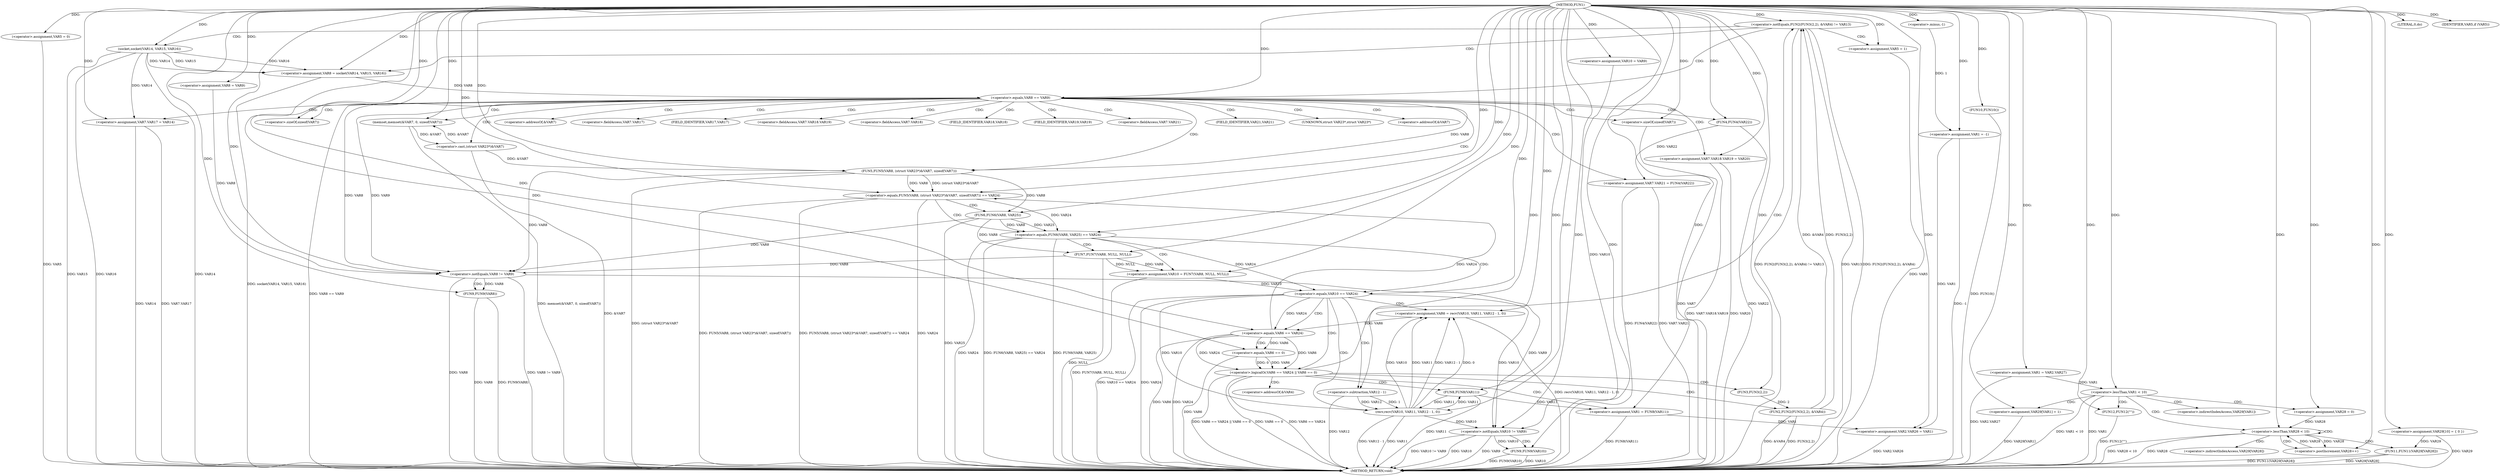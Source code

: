 digraph FUN1 {  
"1000100" [label = "(METHOD,FUN1)" ]
"1000297" [label = "(METHOD_RETURN,void)" ]
"1000104" [label = "(<operator>.assignment,VAR1 = -1)" ]
"1000106" [label = "(<operator>.minus,-1)" ]
"1000111" [label = "(<operator>.assignment,VAR5 = 0)" ]
"1000117" [label = "(<operator>.assignment,VAR8 = VAR9)" ]
"1000121" [label = "(<operator>.assignment,VAR10 = VAR9)" ]
"1000128" [label = "(<operator>.notEquals,FUN2(FUN3(2,2), &VAR4) != VAR13)" ]
"1000129" [label = "(FUN2,FUN2(FUN3(2,2), &VAR4))" ]
"1000130" [label = "(FUN3,FUN3(2,2))" ]
"1000138" [label = "(<operator>.assignment,VAR5 = 1)" ]
"1000141" [label = "(<operator>.assignment,VAR8 = socket(VAR14, VAR15, VAR16))" ]
"1000143" [label = "(socket,socket(VAR14, VAR15, VAR16))" ]
"1000148" [label = "(<operator>.equals,VAR8 == VAR9)" ]
"1000153" [label = "(memset,memset(&VAR7, 0, sizeof(VAR7)))" ]
"1000157" [label = "(<operator>.sizeOf,sizeof(VAR7))" ]
"1000159" [label = "(<operator>.assignment,VAR7.VAR17 = VAR14)" ]
"1000164" [label = "(<operator>.assignment,VAR7.VAR18.VAR19 = VAR20)" ]
"1000171" [label = "(<operator>.assignment,VAR7.VAR21 = FUN4(VAR22))" ]
"1000175" [label = "(FUN4,FUN4(VAR22))" ]
"1000178" [label = "(<operator>.equals,FUN5(VAR8, (struct VAR23*)&VAR7, sizeof(VAR7)) == VAR24)" ]
"1000179" [label = "(FUN5,FUN5(VAR8, (struct VAR23*)&VAR7, sizeof(VAR7)))" ]
"1000181" [label = "(<operator>.cast,(struct VAR23*)&VAR7)" ]
"1000185" [label = "(<operator>.sizeOf,sizeof(VAR7))" ]
"1000191" [label = "(<operator>.equals,FUN6(VAR8, VAR25) == VAR24)" ]
"1000192" [label = "(FUN6,FUN6(VAR8, VAR25))" ]
"1000198" [label = "(<operator>.assignment,VAR10 = FUN7(VAR8, NULL, NULL))" ]
"1000200" [label = "(FUN7,FUN7(VAR8, NULL, NULL))" ]
"1000205" [label = "(<operator>.equals,VAR10 == VAR24)" ]
"1000210" [label = "(<operator>.assignment,VAR6 = recv(VAR10, VAR11, VAR12 - 1, 0))" ]
"1000212" [label = "(recv,recv(VAR10, VAR11, VAR12 - 1, 0))" ]
"1000215" [label = "(<operator>.subtraction,VAR12 - 1)" ]
"1000220" [label = "(<operator>.logicalOr,VAR6 == VAR24 || VAR6 == 0)" ]
"1000221" [label = "(<operator>.equals,VAR6 == VAR24)" ]
"1000224" [label = "(<operator>.equals,VAR6 == 0)" ]
"1000229" [label = "(<operator>.assignment,VAR1 = FUN8(VAR11))" ]
"1000231" [label = "(FUN8,FUN8(VAR11))" ]
"1000233" [label = "(LITERAL,0,do)" ]
"1000235" [label = "(<operator>.notEquals,VAR8 != VAR9)" ]
"1000239" [label = "(FUN9,FUN9(VAR8))" ]
"1000242" [label = "(<operator>.notEquals,VAR10 != VAR9)" ]
"1000246" [label = "(FUN9,FUN9(VAR10))" ]
"1000249" [label = "(IDENTIFIER,VAR5,if (VAR5))" ]
"1000251" [label = "(FUN10,FUN10())" ]
"1000252" [label = "(<operator>.assignment,VAR2.VAR26 = VAR1)" ]
"1000259" [label = "(<operator>.assignment,VAR1 = VAR2.VAR27)" ]
"1000267" [label = "(<operator>.assignment,VAR29[10] = { 0 })" ]
"1000270" [label = "(<operator>.lessThan,VAR1 < 10)" ]
"1000274" [label = "(<operator>.assignment,VAR29[VAR1] = 1)" ]
"1000280" [label = "(<operator>.assignment,VAR28 = 0)" ]
"1000283" [label = "(<operator>.lessThan,VAR28 < 10)" ]
"1000286" [label = "(<operator>.postIncrement,VAR28++)" ]
"1000289" [label = "(FUN11,FUN11(VAR29[VAR28]))" ]
"1000295" [label = "(FUN12,FUN12(\"\"))" ]
"1000133" [label = "(<operator>.addressOf,&VAR4)" ]
"1000154" [label = "(<operator>.addressOf,&VAR7)" ]
"1000160" [label = "(<operator>.fieldAccess,VAR7.VAR17)" ]
"1000162" [label = "(FIELD_IDENTIFIER,VAR17,VAR17)" ]
"1000165" [label = "(<operator>.fieldAccess,VAR7.VAR18.VAR19)" ]
"1000166" [label = "(<operator>.fieldAccess,VAR7.VAR18)" ]
"1000168" [label = "(FIELD_IDENTIFIER,VAR18,VAR18)" ]
"1000169" [label = "(FIELD_IDENTIFIER,VAR19,VAR19)" ]
"1000172" [label = "(<operator>.fieldAccess,VAR7.VAR21)" ]
"1000174" [label = "(FIELD_IDENTIFIER,VAR21,VAR21)" ]
"1000182" [label = "(UNKNOWN,struct VAR23*,struct VAR23*)" ]
"1000183" [label = "(<operator>.addressOf,&VAR7)" ]
"1000275" [label = "(<operator>.indirectIndexAccess,VAR29[VAR1])" ]
"1000290" [label = "(<operator>.indirectIndexAccess,VAR29[VAR28])" ]
  "1000221" -> "1000297"  [ label = "DDG: VAR24"] 
  "1000191" -> "1000297"  [ label = "DDG: VAR24"] 
  "1000179" -> "1000297"  [ label = "DDG: (struct VAR23*)&VAR7"] 
  "1000229" -> "1000297"  [ label = "DDG: FUN8(VAR11)"] 
  "1000210" -> "1000297"  [ label = "DDG: recv(VAR10, VAR11, VAR12 - 1, 0)"] 
  "1000128" -> "1000297"  [ label = "DDG: VAR13"] 
  "1000205" -> "1000297"  [ label = "DDG: VAR10 == VAR24"] 
  "1000178" -> "1000297"  [ label = "DDG: FUN5(VAR8, (struct VAR23*)&VAR7, sizeof(VAR7)) == VAR24"] 
  "1000129" -> "1000297"  [ label = "DDG: FUN3(2,2)"] 
  "1000185" -> "1000297"  [ label = "DDG: VAR7"] 
  "1000171" -> "1000297"  [ label = "DDG: VAR7.VAR21"] 
  "1000178" -> "1000297"  [ label = "DDG: VAR24"] 
  "1000224" -> "1000297"  [ label = "DDG: VAR6"] 
  "1000220" -> "1000297"  [ label = "DDG: VAR6 == VAR24"] 
  "1000251" -> "1000297"  [ label = "DDG: FUN10()"] 
  "1000192" -> "1000297"  [ label = "DDG: VAR25"] 
  "1000283" -> "1000297"  [ label = "DDG: VAR28"] 
  "1000235" -> "1000297"  [ label = "DDG: VAR8"] 
  "1000239" -> "1000297"  [ label = "DDG: FUN9(VAR8)"] 
  "1000274" -> "1000297"  [ label = "DDG: VAR29[VAR1]"] 
  "1000252" -> "1000297"  [ label = "DDG: VAR2.VAR26"] 
  "1000289" -> "1000297"  [ label = "DDG: VAR29[VAR28]"] 
  "1000235" -> "1000297"  [ label = "DDG: VAR8 != VAR9"] 
  "1000198" -> "1000297"  [ label = "DDG: FUN7(VAR8, NULL, NULL)"] 
  "1000215" -> "1000297"  [ label = "DDG: VAR12"] 
  "1000178" -> "1000297"  [ label = "DDG: FUN5(VAR8, (struct VAR23*)&VAR7, sizeof(VAR7))"] 
  "1000239" -> "1000297"  [ label = "DDG: VAR8"] 
  "1000159" -> "1000297"  [ label = "DDG: VAR7.VAR17"] 
  "1000212" -> "1000297"  [ label = "DDG: VAR11"] 
  "1000138" -> "1000297"  [ label = "DDG: VAR5"] 
  "1000267" -> "1000297"  [ label = "DDG: VAR29"] 
  "1000128" -> "1000297"  [ label = "DDG: FUN2(FUN3(2,2), &VAR4)"] 
  "1000143" -> "1000297"  [ label = "DDG: VAR14"] 
  "1000289" -> "1000297"  [ label = "DDG: FUN11(VAR29[VAR28])"] 
  "1000191" -> "1000297"  [ label = "DDG: FUN6(VAR8, VAR25) == VAR24"] 
  "1000200" -> "1000297"  [ label = "DDG: NULL"] 
  "1000221" -> "1000297"  [ label = "DDG: VAR6"] 
  "1000148" -> "1000297"  [ label = "DDG: VAR8 == VAR9"] 
  "1000175" -> "1000297"  [ label = "DDG: VAR22"] 
  "1000205" -> "1000297"  [ label = "DDG: VAR24"] 
  "1000153" -> "1000297"  [ label = "DDG: memset(&VAR7, 0, sizeof(VAR7))"] 
  "1000129" -> "1000297"  [ label = "DDG: &VAR4"] 
  "1000111" -> "1000297"  [ label = "DDG: VAR5"] 
  "1000295" -> "1000297"  [ label = "DDG: FUN12(\"\")"] 
  "1000231" -> "1000297"  [ label = "DDG: VAR11"] 
  "1000141" -> "1000297"  [ label = "DDG: socket(VAR14, VAR15, VAR16)"] 
  "1000242" -> "1000297"  [ label = "DDG: VAR10 != VAR9"] 
  "1000143" -> "1000297"  [ label = "DDG: VAR15"] 
  "1000220" -> "1000297"  [ label = "DDG: VAR6 == VAR24 || VAR6 == 0"] 
  "1000212" -> "1000297"  [ label = "DDG: VAR12 - 1"] 
  "1000242" -> "1000297"  [ label = "DDG: VAR9"] 
  "1000164" -> "1000297"  [ label = "DDG: VAR20"] 
  "1000270" -> "1000297"  [ label = "DDG: VAR1 < 10"] 
  "1000259" -> "1000297"  [ label = "DDG: VAR2.VAR27"] 
  "1000128" -> "1000297"  [ label = "DDG: FUN2(FUN3(2,2), &VAR4) != VAR13"] 
  "1000159" -> "1000297"  [ label = "DDG: VAR14"] 
  "1000246" -> "1000297"  [ label = "DDG: FUN9(VAR10)"] 
  "1000283" -> "1000297"  [ label = "DDG: VAR28 < 10"] 
  "1000143" -> "1000297"  [ label = "DDG: VAR16"] 
  "1000270" -> "1000297"  [ label = "DDG: VAR1"] 
  "1000181" -> "1000297"  [ label = "DDG: &VAR7"] 
  "1000191" -> "1000297"  [ label = "DDG: FUN6(VAR8, VAR25)"] 
  "1000242" -> "1000297"  [ label = "DDG: VAR10"] 
  "1000104" -> "1000297"  [ label = "DDG: -1"] 
  "1000171" -> "1000297"  [ label = "DDG: FUN4(VAR22)"] 
  "1000246" -> "1000297"  [ label = "DDG: VAR10"] 
  "1000220" -> "1000297"  [ label = "DDG: VAR6 == 0"] 
  "1000164" -> "1000297"  [ label = "DDG: VAR7.VAR18.VAR19"] 
  "1000106" -> "1000104"  [ label = "DDG: 1"] 
  "1000100" -> "1000104"  [ label = "DDG: "] 
  "1000100" -> "1000106"  [ label = "DDG: "] 
  "1000100" -> "1000111"  [ label = "DDG: "] 
  "1000100" -> "1000117"  [ label = "DDG: "] 
  "1000100" -> "1000121"  [ label = "DDG: "] 
  "1000129" -> "1000128"  [ label = "DDG: FUN3(2,2)"] 
  "1000129" -> "1000128"  [ label = "DDG: &VAR4"] 
  "1000130" -> "1000129"  [ label = "DDG: 2"] 
  "1000100" -> "1000130"  [ label = "DDG: "] 
  "1000100" -> "1000128"  [ label = "DDG: "] 
  "1000100" -> "1000138"  [ label = "DDG: "] 
  "1000143" -> "1000141"  [ label = "DDG: VAR14"] 
  "1000143" -> "1000141"  [ label = "DDG: VAR15"] 
  "1000143" -> "1000141"  [ label = "DDG: VAR16"] 
  "1000100" -> "1000141"  [ label = "DDG: "] 
  "1000100" -> "1000143"  [ label = "DDG: "] 
  "1000141" -> "1000148"  [ label = "DDG: VAR8"] 
  "1000100" -> "1000148"  [ label = "DDG: "] 
  "1000181" -> "1000153"  [ label = "DDG: &VAR7"] 
  "1000100" -> "1000153"  [ label = "DDG: "] 
  "1000100" -> "1000157"  [ label = "DDG: "] 
  "1000143" -> "1000159"  [ label = "DDG: VAR14"] 
  "1000100" -> "1000159"  [ label = "DDG: "] 
  "1000100" -> "1000164"  [ label = "DDG: "] 
  "1000175" -> "1000171"  [ label = "DDG: VAR22"] 
  "1000100" -> "1000175"  [ label = "DDG: "] 
  "1000179" -> "1000178"  [ label = "DDG: VAR8"] 
  "1000179" -> "1000178"  [ label = "DDG: (struct VAR23*)&VAR7"] 
  "1000148" -> "1000179"  [ label = "DDG: VAR8"] 
  "1000100" -> "1000179"  [ label = "DDG: "] 
  "1000181" -> "1000179"  [ label = "DDG: &VAR7"] 
  "1000153" -> "1000181"  [ label = "DDG: &VAR7"] 
  "1000100" -> "1000185"  [ label = "DDG: "] 
  "1000221" -> "1000178"  [ label = "DDG: VAR24"] 
  "1000100" -> "1000178"  [ label = "DDG: "] 
  "1000192" -> "1000191"  [ label = "DDG: VAR8"] 
  "1000192" -> "1000191"  [ label = "DDG: VAR25"] 
  "1000179" -> "1000192"  [ label = "DDG: VAR8"] 
  "1000100" -> "1000192"  [ label = "DDG: "] 
  "1000178" -> "1000191"  [ label = "DDG: VAR24"] 
  "1000100" -> "1000191"  [ label = "DDG: "] 
  "1000200" -> "1000198"  [ label = "DDG: VAR8"] 
  "1000200" -> "1000198"  [ label = "DDG: NULL"] 
  "1000100" -> "1000198"  [ label = "DDG: "] 
  "1000192" -> "1000200"  [ label = "DDG: VAR8"] 
  "1000100" -> "1000200"  [ label = "DDG: "] 
  "1000198" -> "1000205"  [ label = "DDG: VAR10"] 
  "1000100" -> "1000205"  [ label = "DDG: "] 
  "1000191" -> "1000205"  [ label = "DDG: VAR24"] 
  "1000212" -> "1000210"  [ label = "DDG: VAR10"] 
  "1000212" -> "1000210"  [ label = "DDG: VAR11"] 
  "1000212" -> "1000210"  [ label = "DDG: VAR12 - 1"] 
  "1000212" -> "1000210"  [ label = "DDG: 0"] 
  "1000100" -> "1000210"  [ label = "DDG: "] 
  "1000205" -> "1000212"  [ label = "DDG: VAR10"] 
  "1000100" -> "1000212"  [ label = "DDG: "] 
  "1000231" -> "1000212"  [ label = "DDG: VAR11"] 
  "1000215" -> "1000212"  [ label = "DDG: VAR12"] 
  "1000215" -> "1000212"  [ label = "DDG: 1"] 
  "1000100" -> "1000215"  [ label = "DDG: "] 
  "1000221" -> "1000220"  [ label = "DDG: VAR6"] 
  "1000221" -> "1000220"  [ label = "DDG: VAR24"] 
  "1000210" -> "1000221"  [ label = "DDG: VAR6"] 
  "1000100" -> "1000221"  [ label = "DDG: "] 
  "1000205" -> "1000221"  [ label = "DDG: VAR24"] 
  "1000224" -> "1000220"  [ label = "DDG: VAR6"] 
  "1000224" -> "1000220"  [ label = "DDG: 0"] 
  "1000221" -> "1000224"  [ label = "DDG: VAR6"] 
  "1000100" -> "1000224"  [ label = "DDG: "] 
  "1000231" -> "1000229"  [ label = "DDG: VAR11"] 
  "1000100" -> "1000229"  [ label = "DDG: "] 
  "1000212" -> "1000231"  [ label = "DDG: VAR11"] 
  "1000100" -> "1000231"  [ label = "DDG: "] 
  "1000100" -> "1000233"  [ label = "DDG: "] 
  "1000200" -> "1000235"  [ label = "DDG: VAR8"] 
  "1000179" -> "1000235"  [ label = "DDG: VAR8"] 
  "1000148" -> "1000235"  [ label = "DDG: VAR8"] 
  "1000117" -> "1000235"  [ label = "DDG: VAR8"] 
  "1000192" -> "1000235"  [ label = "DDG: VAR8"] 
  "1000100" -> "1000235"  [ label = "DDG: "] 
  "1000148" -> "1000235"  [ label = "DDG: VAR9"] 
  "1000235" -> "1000239"  [ label = "DDG: VAR8"] 
  "1000100" -> "1000239"  [ label = "DDG: "] 
  "1000205" -> "1000242"  [ label = "DDG: VAR10"] 
  "1000212" -> "1000242"  [ label = "DDG: VAR10"] 
  "1000121" -> "1000242"  [ label = "DDG: VAR10"] 
  "1000100" -> "1000242"  [ label = "DDG: "] 
  "1000235" -> "1000242"  [ label = "DDG: VAR9"] 
  "1000242" -> "1000246"  [ label = "DDG: VAR10"] 
  "1000100" -> "1000246"  [ label = "DDG: "] 
  "1000100" -> "1000249"  [ label = "DDG: "] 
  "1000100" -> "1000251"  [ label = "DDG: "] 
  "1000104" -> "1000252"  [ label = "DDG: VAR1"] 
  "1000229" -> "1000252"  [ label = "DDG: VAR1"] 
  "1000100" -> "1000252"  [ label = "DDG: "] 
  "1000100" -> "1000259"  [ label = "DDG: "] 
  "1000100" -> "1000267"  [ label = "DDG: "] 
  "1000259" -> "1000270"  [ label = "DDG: VAR1"] 
  "1000100" -> "1000270"  [ label = "DDG: "] 
  "1000100" -> "1000274"  [ label = "DDG: "] 
  "1000100" -> "1000280"  [ label = "DDG: "] 
  "1000286" -> "1000283"  [ label = "DDG: VAR28"] 
  "1000280" -> "1000283"  [ label = "DDG: VAR28"] 
  "1000100" -> "1000283"  [ label = "DDG: "] 
  "1000283" -> "1000286"  [ label = "DDG: VAR28"] 
  "1000100" -> "1000286"  [ label = "DDG: "] 
  "1000267" -> "1000289"  [ label = "DDG: VAR29"] 
  "1000100" -> "1000295"  [ label = "DDG: "] 
  "1000128" -> "1000141"  [ label = "CDG: "] 
  "1000128" -> "1000148"  [ label = "CDG: "] 
  "1000128" -> "1000138"  [ label = "CDG: "] 
  "1000128" -> "1000143"  [ label = "CDG: "] 
  "1000148" -> "1000164"  [ label = "CDG: "] 
  "1000148" -> "1000174"  [ label = "CDG: "] 
  "1000148" -> "1000182"  [ label = "CDG: "] 
  "1000148" -> "1000166"  [ label = "CDG: "] 
  "1000148" -> "1000183"  [ label = "CDG: "] 
  "1000148" -> "1000165"  [ label = "CDG: "] 
  "1000148" -> "1000157"  [ label = "CDG: "] 
  "1000148" -> "1000175"  [ label = "CDG: "] 
  "1000148" -> "1000154"  [ label = "CDG: "] 
  "1000148" -> "1000160"  [ label = "CDG: "] 
  "1000148" -> "1000179"  [ label = "CDG: "] 
  "1000148" -> "1000185"  [ label = "CDG: "] 
  "1000148" -> "1000153"  [ label = "CDG: "] 
  "1000148" -> "1000172"  [ label = "CDG: "] 
  "1000148" -> "1000169"  [ label = "CDG: "] 
  "1000148" -> "1000168"  [ label = "CDG: "] 
  "1000148" -> "1000178"  [ label = "CDG: "] 
  "1000148" -> "1000159"  [ label = "CDG: "] 
  "1000148" -> "1000171"  [ label = "CDG: "] 
  "1000148" -> "1000162"  [ label = "CDG: "] 
  "1000148" -> "1000181"  [ label = "CDG: "] 
  "1000178" -> "1000191"  [ label = "CDG: "] 
  "1000178" -> "1000192"  [ label = "CDG: "] 
  "1000191" -> "1000200"  [ label = "CDG: "] 
  "1000191" -> "1000198"  [ label = "CDG: "] 
  "1000191" -> "1000205"  [ label = "CDG: "] 
  "1000205" -> "1000221"  [ label = "CDG: "] 
  "1000205" -> "1000210"  [ label = "CDG: "] 
  "1000205" -> "1000220"  [ label = "CDG: "] 
  "1000205" -> "1000212"  [ label = "CDG: "] 
  "1000205" -> "1000215"  [ label = "CDG: "] 
  "1000220" -> "1000229"  [ label = "CDG: "] 
  "1000220" -> "1000231"  [ label = "CDG: "] 
  "1000220" -> "1000128"  [ label = "CDG: "] 
  "1000220" -> "1000133"  [ label = "CDG: "] 
  "1000220" -> "1000130"  [ label = "CDG: "] 
  "1000220" -> "1000129"  [ label = "CDG: "] 
  "1000221" -> "1000224"  [ label = "CDG: "] 
  "1000235" -> "1000239"  [ label = "CDG: "] 
  "1000242" -> "1000246"  [ label = "CDG: "] 
  "1000270" -> "1000274"  [ label = "CDG: "] 
  "1000270" -> "1000295"  [ label = "CDG: "] 
  "1000270" -> "1000283"  [ label = "CDG: "] 
  "1000270" -> "1000280"  [ label = "CDG: "] 
  "1000270" -> "1000275"  [ label = "CDG: "] 
  "1000283" -> "1000289"  [ label = "CDG: "] 
  "1000283" -> "1000286"  [ label = "CDG: "] 
  "1000283" -> "1000290"  [ label = "CDG: "] 
  "1000283" -> "1000283"  [ label = "CDG: "] 
}

